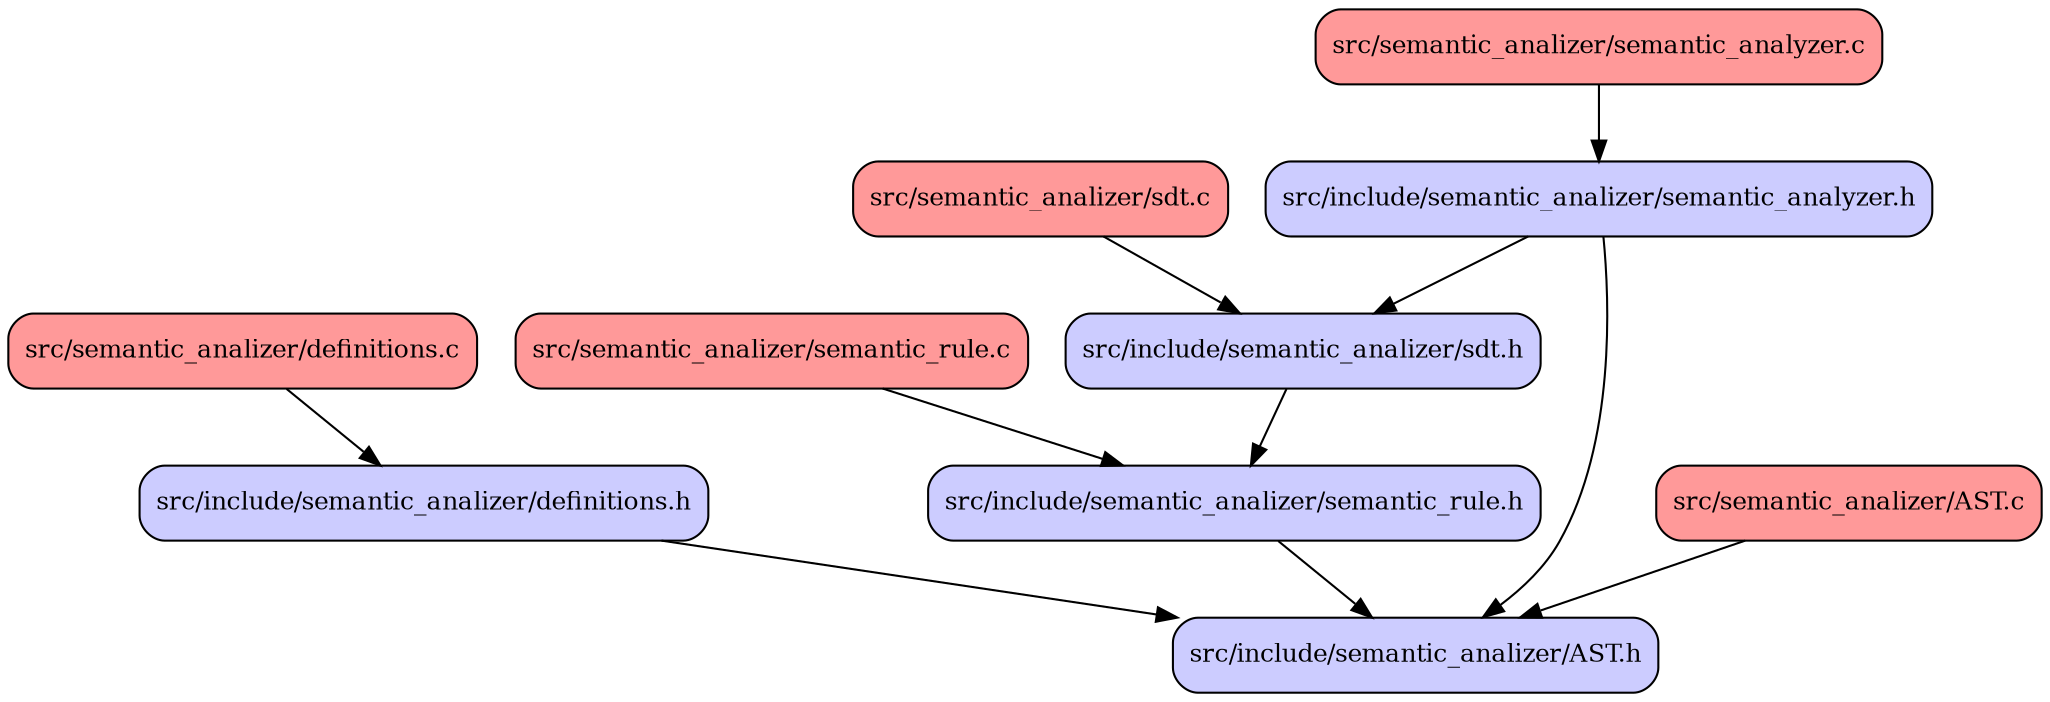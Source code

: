 digraph codeviz {
    splines=true
    sep="+15,15"
    overlap=scalexy

    node [shape=Mrecord, fontsize=12]

    node [fillcolor="#ccccff", style=filled] "src/include/semantic_analizer/AST.h"               [label = "src/include/semantic_analizer/AST.h"]
    node [fillcolor="#ccccff", style=filled] "src/include/semantic_analizer/definitions.h"       [label = "src/include/semantic_analizer/definitions.h"]
    node [fillcolor="#ccccff", style=filled] "src/include/semantic_analizer/sdt.h"               [label = "src/include/semantic_analizer/sdt.h"]
    node [fillcolor="#ccccff", style=filled] "src/include/semantic_analizer/semantic_analyzer.h" [label = "src/include/semantic_analizer/semantic_analyzer.h"]
    node [fillcolor="#ccccff", style=filled] "src/include/semantic_analizer/semantic_rule.h"     [label = "src/include/semantic_analizer/semantic_rule.h"]
    node [fillcolor="#ff9999", style=filled] "src/semantic_analizer/AST.c"                       [label = "src/semantic_analizer/AST.c"]
    node [fillcolor="#ff9999", style=filled] "src/semantic_analizer/definitions.c"               [label = "src/semantic_analizer/definitions.c"]
    node [fillcolor="#ff9999", style=filled] "src/semantic_analizer/sdt.c"                       [label = "src/semantic_analizer/sdt.c"]
    node [fillcolor="#ff9999", style=filled] "src/semantic_analizer/semantic_analyzer.c"         [label = "src/semantic_analizer/semantic_analyzer.c"]
    node [fillcolor="#ff9999", style=filled] "src/semantic_analizer/semantic_rule.c"             [label = "src/semantic_analizer/semantic_rule.c"]

    "src/include/semantic_analizer/definitions.h"       -> "src/include/semantic_analizer/AST.h"
    "src/include/semantic_analizer/sdt.h"               -> "src/include/semantic_analizer/semantic_rule.h"
    "src/include/semantic_analizer/semantic_analyzer.h" -> "src/include/semantic_analizer/AST.h"
    "src/include/semantic_analizer/semantic_analyzer.h" -> "src/include/semantic_analizer/sdt.h"
    "src/include/semantic_analizer/semantic_rule.h"     -> "src/include/semantic_analizer/AST.h"
    "src/semantic_analizer/AST.c"                       -> "src/include/semantic_analizer/AST.h"
    "src/semantic_analizer/definitions.c"               -> "src/include/semantic_analizer/definitions.h"
    "src/semantic_analizer/sdt.c"                       -> "src/include/semantic_analizer/sdt.h"
    "src/semantic_analizer/semantic_analyzer.c"         -> "src/include/semantic_analizer/semantic_analyzer.h"
    "src/semantic_analizer/semantic_rule.c"             -> "src/include/semantic_analizer/semantic_rule.h"
}